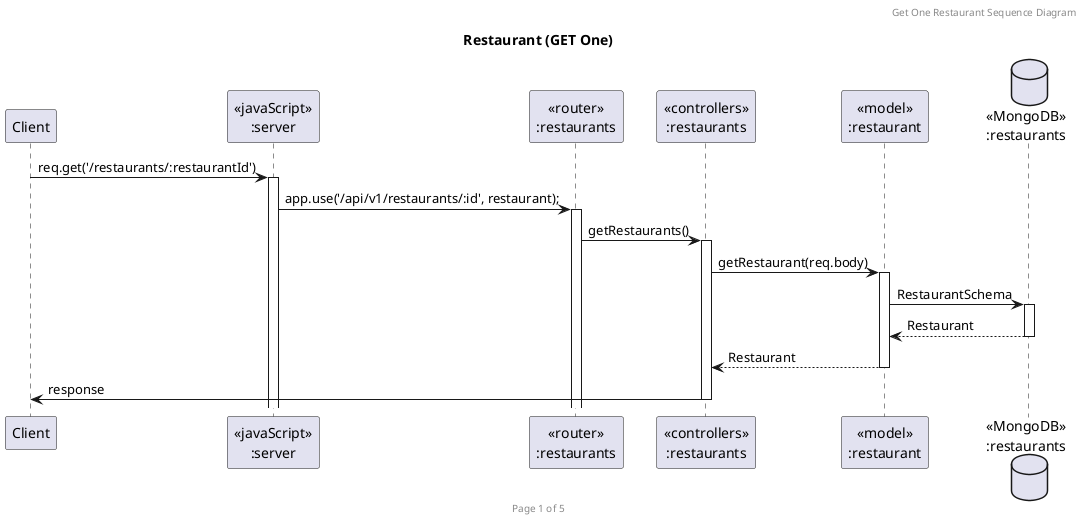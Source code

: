 @startuml Restaurant (GET One)

header Get One Restaurant Sequence Diagram
footer Page 1 of 5
title "Restaurant (GET One)"

participant "Client" as client
participant "<<javaScript>>\n:server" as server
participant "<<router>>\n:restaurants" as routerRestaurants
participant "<<controllers>>\n:restaurants" as controllersRestaurants
participant "<<model>>\n:restaurant" as modelRestaurants
database "<<MongoDB>>\n:restaurants" as RestaurantDatabase

client->server ++:req.get('/restaurants/:restaurantId')
server->routerRestaurants ++:app.use('/api/v1/restaurants/:id', restaurant);
routerRestaurants -> controllersRestaurants ++:getRestaurants()
controllersRestaurants->modelRestaurants ++:getRestaurant(req.body)
modelRestaurants ->RestaurantDatabase ++: RestaurantSchema
RestaurantDatabase --> modelRestaurants --: Restaurant
controllersRestaurants <-- modelRestaurants --:Restaurant
controllersRestaurants->client --:response

@enduml